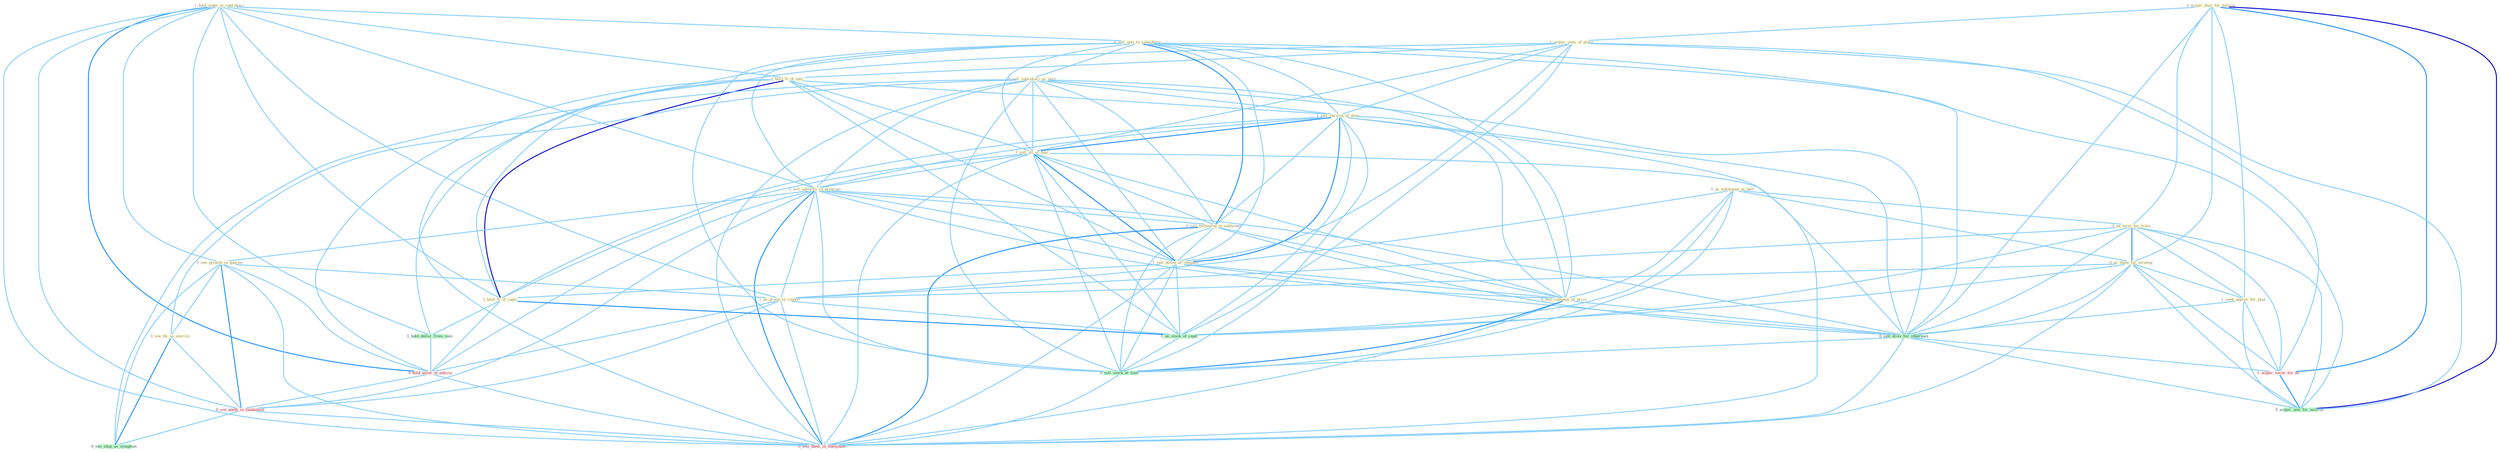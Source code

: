 Graph G{ 
    node
    [shape=polygon,style=filled,width=.5,height=.06,color="#BDFCC9",fixedsize=true,fontsize=4,
    fontcolor="#2f4f4f"];
    {node
    [color="#ffffe0", fontcolor="#8b7d6b"] "1_hold_stake_in_subsidiari " "0_us_entitynam_at_half " "0_acquir_busi_for_million " "0_us_term_for_train " "1_acquir_sens_of_place " "0_us_them_for_strategi " "0_sell_unit_to_subsidiari " "1_hold_%_of_unit " "0_sell_subsidiari_as_part " "1_sell_version_of_devic " "1_sell_all_of_busi " "1_seek_approv_for_plan " "1_sell_advertis_in_program " "0_sell_technolog_to_entitynam " "1_sell_dozen_of_compani " "0_see_growth_in_quarter " "1_us_group_in_countri " "1_hold_%_of_capit " "0_see_thi_as_exercis " "0_sell_compani_at_price "}
{node [color="#fff0f5", fontcolor="#b22222"] "1_acquir_secur_for_an " "0_hold_asset_in_anticip " "0_see_anyth_in_fundament " "0_sell_them_in_entitynam "}
edge [color="#B0E2FF"];

	"1_hold_stake_in_subsidiari " -- "0_sell_unit_to_subsidiari " [w="1", color="#87cefa" ];
	"1_hold_stake_in_subsidiari " -- "1_hold_%_of_unit " [w="1", color="#87cefa" ];
	"1_hold_stake_in_subsidiari " -- "1_sell_advertis_in_program " [w="1", color="#87cefa" ];
	"1_hold_stake_in_subsidiari " -- "0_see_growth_in_quarter " [w="1", color="#87cefa" ];
	"1_hold_stake_in_subsidiari " -- "1_us_group_in_countri " [w="1", color="#87cefa" ];
	"1_hold_stake_in_subsidiari " -- "1_hold_%_of_capit " [w="1", color="#87cefa" ];
	"1_hold_stake_in_subsidiari " -- "1_hold_dollar_from_sale " [w="1", color="#87cefa" ];
	"1_hold_stake_in_subsidiari " -- "0_hold_asset_in_anticip " [w="2", color="#1e90ff" , len=0.8];
	"1_hold_stake_in_subsidiari " -- "0_see_anyth_in_fundament " [w="1", color="#87cefa" ];
	"1_hold_stake_in_subsidiari " -- "0_sell_them_in_entitynam " [w="1", color="#87cefa" ];
	"0_us_entitynam_at_half " -- "0_us_term_for_train " [w="1", color="#87cefa" ];
	"0_us_entitynam_at_half " -- "0_us_them_for_strategi " [w="1", color="#87cefa" ];
	"0_us_entitynam_at_half " -- "1_us_group_in_countri " [w="1", color="#87cefa" ];
	"0_us_entitynam_at_half " -- "0_sell_compani_at_price " [w="1", color="#87cefa" ];
	"0_us_entitynam_at_half " -- "1_us_stock_of_capit " [w="1", color="#87cefa" ];
	"0_us_entitynam_at_half " -- "0_sell_stock_at_time " [w="1", color="#87cefa" ];
	"0_acquir_busi_for_million " -- "0_us_term_for_train " [w="1", color="#87cefa" ];
	"0_acquir_busi_for_million " -- "1_acquir_sens_of_place " [w="1", color="#87cefa" ];
	"0_acquir_busi_for_million " -- "0_us_them_for_strategi " [w="1", color="#87cefa" ];
	"0_acquir_busi_for_million " -- "1_seek_approv_for_plan " [w="1", color="#87cefa" ];
	"0_acquir_busi_for_million " -- "0_sell_divis_for_othernum " [w="1", color="#87cefa" ];
	"0_acquir_busi_for_million " -- "1_acquir_secur_for_an " [w="2", color="#1e90ff" , len=0.8];
	"0_acquir_busi_for_million " -- "0_acquir_unit_for_million " [w="3", color="#0000cd" , len=0.6];
	"0_us_term_for_train " -- "0_us_them_for_strategi " [w="2", color="#1e90ff" , len=0.8];
	"0_us_term_for_train " -- "1_seek_approv_for_plan " [w="1", color="#87cefa" ];
	"0_us_term_for_train " -- "1_us_group_in_countri " [w="1", color="#87cefa" ];
	"0_us_term_for_train " -- "0_sell_divis_for_othernum " [w="1", color="#87cefa" ];
	"0_us_term_for_train " -- "1_acquir_secur_for_an " [w="1", color="#87cefa" ];
	"0_us_term_for_train " -- "1_us_stock_of_capit " [w="1", color="#87cefa" ];
	"0_us_term_for_train " -- "0_acquir_unit_for_million " [w="1", color="#87cefa" ];
	"1_acquir_sens_of_place " -- "1_hold_%_of_unit " [w="1", color="#87cefa" ];
	"1_acquir_sens_of_place " -- "1_sell_version_of_devic " [w="1", color="#87cefa" ];
	"1_acquir_sens_of_place " -- "1_sell_all_of_busi " [w="1", color="#87cefa" ];
	"1_acquir_sens_of_place " -- "1_sell_dozen_of_compani " [w="1", color="#87cefa" ];
	"1_acquir_sens_of_place " -- "1_hold_%_of_capit " [w="1", color="#87cefa" ];
	"1_acquir_sens_of_place " -- "1_acquir_secur_for_an " [w="1", color="#87cefa" ];
	"1_acquir_sens_of_place " -- "1_us_stock_of_capit " [w="1", color="#87cefa" ];
	"1_acquir_sens_of_place " -- "0_acquir_unit_for_million " [w="1", color="#87cefa" ];
	"0_us_them_for_strategi " -- "1_seek_approv_for_plan " [w="1", color="#87cefa" ];
	"0_us_them_for_strategi " -- "1_us_group_in_countri " [w="1", color="#87cefa" ];
	"0_us_them_for_strategi " -- "0_sell_divis_for_othernum " [w="1", color="#87cefa" ];
	"0_us_them_for_strategi " -- "1_acquir_secur_for_an " [w="1", color="#87cefa" ];
	"0_us_them_for_strategi " -- "1_us_stock_of_capit " [w="1", color="#87cefa" ];
	"0_us_them_for_strategi " -- "0_acquir_unit_for_million " [w="1", color="#87cefa" ];
	"0_us_them_for_strategi " -- "0_sell_them_in_entitynam " [w="1", color="#87cefa" ];
	"0_sell_unit_to_subsidiari " -- "0_sell_subsidiari_as_part " [w="1", color="#87cefa" ];
	"0_sell_unit_to_subsidiari " -- "1_sell_version_of_devic " [w="1", color="#87cefa" ];
	"0_sell_unit_to_subsidiari " -- "1_sell_all_of_busi " [w="1", color="#87cefa" ];
	"0_sell_unit_to_subsidiari " -- "1_sell_advertis_in_program " [w="1", color="#87cefa" ];
	"0_sell_unit_to_subsidiari " -- "0_sell_technolog_to_entitynam " [w="2", color="#1e90ff" , len=0.8];
	"0_sell_unit_to_subsidiari " -- "1_sell_dozen_of_compani " [w="1", color="#87cefa" ];
	"0_sell_unit_to_subsidiari " -- "0_sell_compani_at_price " [w="1", color="#87cefa" ];
	"0_sell_unit_to_subsidiari " -- "0_sell_divis_for_othernum " [w="1", color="#87cefa" ];
	"0_sell_unit_to_subsidiari " -- "0_sell_stock_at_time " [w="1", color="#87cefa" ];
	"0_sell_unit_to_subsidiari " -- "0_acquir_unit_for_million " [w="1", color="#87cefa" ];
	"0_sell_unit_to_subsidiari " -- "0_sell_them_in_entitynam " [w="1", color="#87cefa" ];
	"1_hold_%_of_unit " -- "1_sell_version_of_devic " [w="1", color="#87cefa" ];
	"1_hold_%_of_unit " -- "1_sell_all_of_busi " [w="1", color="#87cefa" ];
	"1_hold_%_of_unit " -- "1_sell_dozen_of_compani " [w="1", color="#87cefa" ];
	"1_hold_%_of_unit " -- "1_hold_%_of_capit " [w="3", color="#0000cd" , len=0.6];
	"1_hold_%_of_unit " -- "1_us_stock_of_capit " [w="1", color="#87cefa" ];
	"1_hold_%_of_unit " -- "1_hold_dollar_from_sale " [w="1", color="#87cefa" ];
	"1_hold_%_of_unit " -- "0_hold_asset_in_anticip " [w="1", color="#87cefa" ];
	"0_sell_subsidiari_as_part " -- "1_sell_version_of_devic " [w="1", color="#87cefa" ];
	"0_sell_subsidiari_as_part " -- "1_sell_all_of_busi " [w="1", color="#87cefa" ];
	"0_sell_subsidiari_as_part " -- "1_sell_advertis_in_program " [w="1", color="#87cefa" ];
	"0_sell_subsidiari_as_part " -- "0_sell_technolog_to_entitynam " [w="1", color="#87cefa" ];
	"0_sell_subsidiari_as_part " -- "1_sell_dozen_of_compani " [w="1", color="#87cefa" ];
	"0_sell_subsidiari_as_part " -- "0_see_thi_as_exercis " [w="1", color="#87cefa" ];
	"0_sell_subsidiari_as_part " -- "0_sell_compani_at_price " [w="1", color="#87cefa" ];
	"0_sell_subsidiari_as_part " -- "0_sell_divis_for_othernum " [w="1", color="#87cefa" ];
	"0_sell_subsidiari_as_part " -- "0_sell_stock_at_time " [w="1", color="#87cefa" ];
	"0_sell_subsidiari_as_part " -- "0_see_shop_as_symptom " [w="1", color="#87cefa" ];
	"0_sell_subsidiari_as_part " -- "0_sell_them_in_entitynam " [w="1", color="#87cefa" ];
	"1_sell_version_of_devic " -- "1_sell_all_of_busi " [w="2", color="#1e90ff" , len=0.8];
	"1_sell_version_of_devic " -- "1_sell_advertis_in_program " [w="1", color="#87cefa" ];
	"1_sell_version_of_devic " -- "0_sell_technolog_to_entitynam " [w="1", color="#87cefa" ];
	"1_sell_version_of_devic " -- "1_sell_dozen_of_compani " [w="2", color="#1e90ff" , len=0.8];
	"1_sell_version_of_devic " -- "1_hold_%_of_capit " [w="1", color="#87cefa" ];
	"1_sell_version_of_devic " -- "0_sell_compani_at_price " [w="1", color="#87cefa" ];
	"1_sell_version_of_devic " -- "0_sell_divis_for_othernum " [w="1", color="#87cefa" ];
	"1_sell_version_of_devic " -- "1_us_stock_of_capit " [w="1", color="#87cefa" ];
	"1_sell_version_of_devic " -- "0_sell_stock_at_time " [w="1", color="#87cefa" ];
	"1_sell_version_of_devic " -- "0_sell_them_in_entitynam " [w="1", color="#87cefa" ];
	"1_sell_all_of_busi " -- "1_sell_advertis_in_program " [w="1", color="#87cefa" ];
	"1_sell_all_of_busi " -- "0_sell_technolog_to_entitynam " [w="1", color="#87cefa" ];
	"1_sell_all_of_busi " -- "1_sell_dozen_of_compani " [w="2", color="#1e90ff" , len=0.8];
	"1_sell_all_of_busi " -- "1_hold_%_of_capit " [w="1", color="#87cefa" ];
	"1_sell_all_of_busi " -- "0_sell_compani_at_price " [w="1", color="#87cefa" ];
	"1_sell_all_of_busi " -- "0_sell_divis_for_othernum " [w="1", color="#87cefa" ];
	"1_sell_all_of_busi " -- "1_us_stock_of_capit " [w="1", color="#87cefa" ];
	"1_sell_all_of_busi " -- "0_sell_stock_at_time " [w="1", color="#87cefa" ];
	"1_sell_all_of_busi " -- "0_sell_them_in_entitynam " [w="1", color="#87cefa" ];
	"1_seek_approv_for_plan " -- "0_sell_divis_for_othernum " [w="1", color="#87cefa" ];
	"1_seek_approv_for_plan " -- "1_acquir_secur_for_an " [w="1", color="#87cefa" ];
	"1_seek_approv_for_plan " -- "0_acquir_unit_for_million " [w="1", color="#87cefa" ];
	"1_sell_advertis_in_program " -- "0_sell_technolog_to_entitynam " [w="1", color="#87cefa" ];
	"1_sell_advertis_in_program " -- "1_sell_dozen_of_compani " [w="1", color="#87cefa" ];
	"1_sell_advertis_in_program " -- "0_see_growth_in_quarter " [w="1", color="#87cefa" ];
	"1_sell_advertis_in_program " -- "1_us_group_in_countri " [w="1", color="#87cefa" ];
	"1_sell_advertis_in_program " -- "0_sell_compani_at_price " [w="1", color="#87cefa" ];
	"1_sell_advertis_in_program " -- "0_sell_divis_for_othernum " [w="1", color="#87cefa" ];
	"1_sell_advertis_in_program " -- "0_hold_asset_in_anticip " [w="1", color="#87cefa" ];
	"1_sell_advertis_in_program " -- "0_sell_stock_at_time " [w="1", color="#87cefa" ];
	"1_sell_advertis_in_program " -- "0_see_anyth_in_fundament " [w="1", color="#87cefa" ];
	"1_sell_advertis_in_program " -- "0_sell_them_in_entitynam " [w="2", color="#1e90ff" , len=0.8];
	"0_sell_technolog_to_entitynam " -- "1_sell_dozen_of_compani " [w="1", color="#87cefa" ];
	"0_sell_technolog_to_entitynam " -- "0_sell_compani_at_price " [w="1", color="#87cefa" ];
	"0_sell_technolog_to_entitynam " -- "0_sell_divis_for_othernum " [w="1", color="#87cefa" ];
	"0_sell_technolog_to_entitynam " -- "0_sell_stock_at_time " [w="1", color="#87cefa" ];
	"0_sell_technolog_to_entitynam " -- "0_sell_them_in_entitynam " [w="2", color="#1e90ff" , len=0.8];
	"1_sell_dozen_of_compani " -- "1_hold_%_of_capit " [w="1", color="#87cefa" ];
	"1_sell_dozen_of_compani " -- "0_sell_compani_at_price " [w="1", color="#87cefa" ];
	"1_sell_dozen_of_compani " -- "0_sell_divis_for_othernum " [w="1", color="#87cefa" ];
	"1_sell_dozen_of_compani " -- "1_us_stock_of_capit " [w="1", color="#87cefa" ];
	"1_sell_dozen_of_compani " -- "0_sell_stock_at_time " [w="1", color="#87cefa" ];
	"1_sell_dozen_of_compani " -- "0_sell_them_in_entitynam " [w="1", color="#87cefa" ];
	"0_see_growth_in_quarter " -- "1_us_group_in_countri " [w="1", color="#87cefa" ];
	"0_see_growth_in_quarter " -- "0_see_thi_as_exercis " [w="1", color="#87cefa" ];
	"0_see_growth_in_quarter " -- "0_hold_asset_in_anticip " [w="1", color="#87cefa" ];
	"0_see_growth_in_quarter " -- "0_see_anyth_in_fundament " [w="2", color="#1e90ff" , len=0.8];
	"0_see_growth_in_quarter " -- "0_see_shop_as_symptom " [w="1", color="#87cefa" ];
	"0_see_growth_in_quarter " -- "0_sell_them_in_entitynam " [w="1", color="#87cefa" ];
	"1_us_group_in_countri " -- "1_us_stock_of_capit " [w="1", color="#87cefa" ];
	"1_us_group_in_countri " -- "0_hold_asset_in_anticip " [w="1", color="#87cefa" ];
	"1_us_group_in_countri " -- "0_see_anyth_in_fundament " [w="1", color="#87cefa" ];
	"1_us_group_in_countri " -- "0_sell_them_in_entitynam " [w="1", color="#87cefa" ];
	"1_hold_%_of_capit " -- "1_us_stock_of_capit " [w="2", color="#1e90ff" , len=0.8];
	"1_hold_%_of_capit " -- "1_hold_dollar_from_sale " [w="1", color="#87cefa" ];
	"1_hold_%_of_capit " -- "0_hold_asset_in_anticip " [w="1", color="#87cefa" ];
	"0_see_thi_as_exercis " -- "0_see_anyth_in_fundament " [w="1", color="#87cefa" ];
	"0_see_thi_as_exercis " -- "0_see_shop_as_symptom " [w="2", color="#1e90ff" , len=0.8];
	"0_sell_compani_at_price " -- "0_sell_divis_for_othernum " [w="1", color="#87cefa" ];
	"0_sell_compani_at_price " -- "0_sell_stock_at_time " [w="2", color="#1e90ff" , len=0.8];
	"0_sell_compani_at_price " -- "0_sell_them_in_entitynam " [w="1", color="#87cefa" ];
	"0_sell_divis_for_othernum " -- "1_acquir_secur_for_an " [w="1", color="#87cefa" ];
	"0_sell_divis_for_othernum " -- "0_sell_stock_at_time " [w="1", color="#87cefa" ];
	"0_sell_divis_for_othernum " -- "0_acquir_unit_for_million " [w="1", color="#87cefa" ];
	"0_sell_divis_for_othernum " -- "0_sell_them_in_entitynam " [w="1", color="#87cefa" ];
	"1_acquir_secur_for_an " -- "0_acquir_unit_for_million " [w="2", color="#1e90ff" , len=0.8];
	"1_us_stock_of_capit " -- "0_sell_stock_at_time " [w="1", color="#87cefa" ];
	"1_hold_dollar_from_sale " -- "0_hold_asset_in_anticip " [w="1", color="#87cefa" ];
	"0_hold_asset_in_anticip " -- "0_see_anyth_in_fundament " [w="1", color="#87cefa" ];
	"0_hold_asset_in_anticip " -- "0_sell_them_in_entitynam " [w="1", color="#87cefa" ];
	"0_sell_stock_at_time " -- "0_sell_them_in_entitynam " [w="1", color="#87cefa" ];
	"0_see_anyth_in_fundament " -- "0_see_shop_as_symptom " [w="1", color="#87cefa" ];
	"0_see_anyth_in_fundament " -- "0_sell_them_in_entitynam " [w="1", color="#87cefa" ];
}
